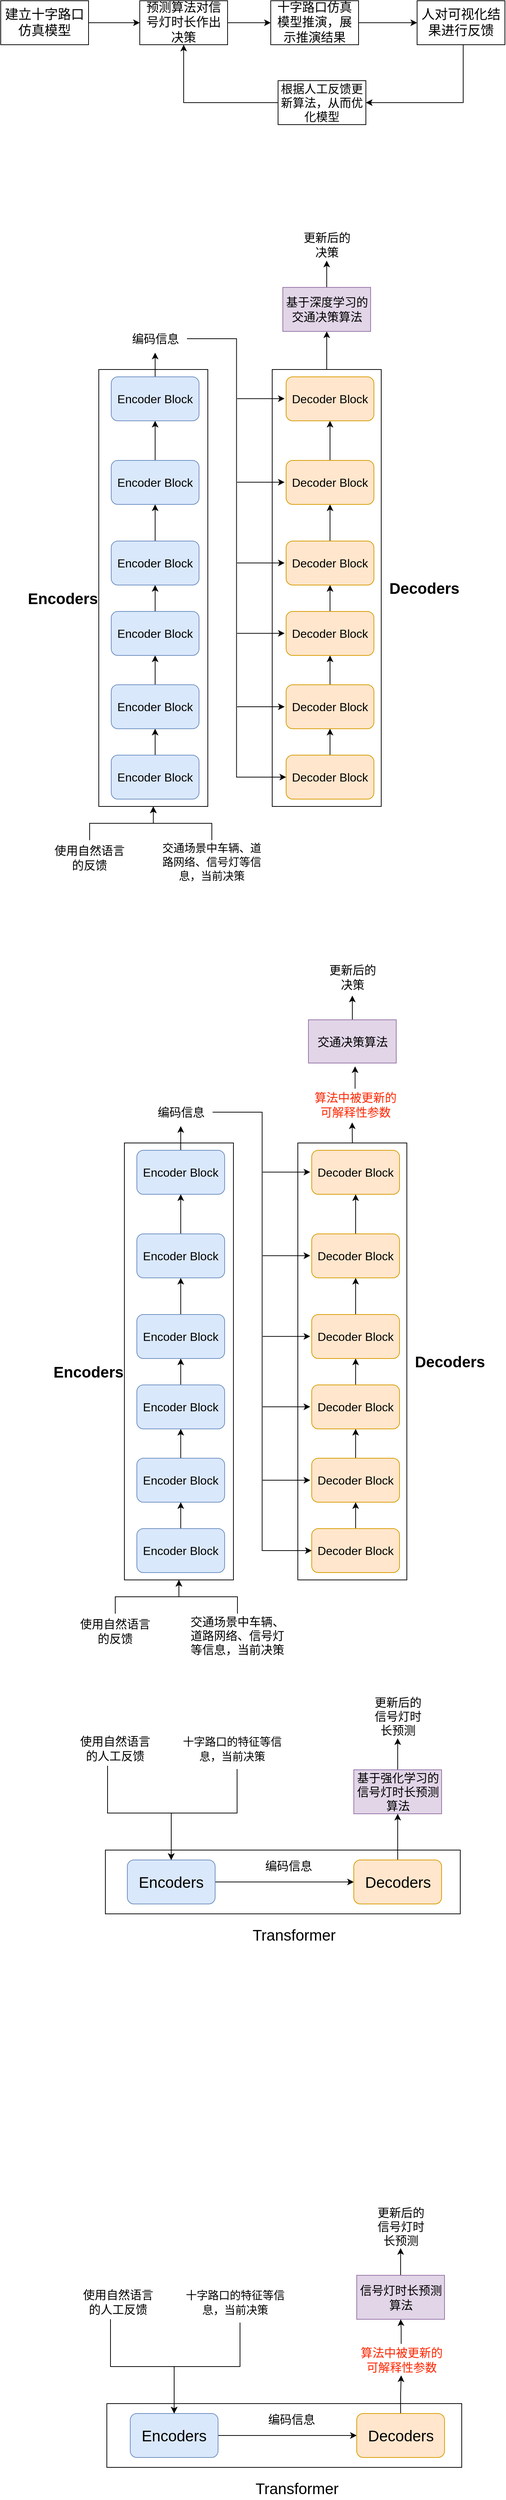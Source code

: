 <mxfile version="20.8.20" type="github">
  <diagram name="第 1 页" id="kj1M-bRNRRDU2jlIfBdu">
    <mxGraphModel dx="658" dy="424" grid="0" gridSize="10" guides="1" tooltips="1" connect="1" arrows="1" fold="1" page="1" pageScale="1" pageWidth="827" pageHeight="1169" math="0" shadow="0">
      <root>
        <mxCell id="0" />
        <mxCell id="1" parent="0" />
        <mxCell id="dUawTV2lssQRrWlFkuC3-2" style="edgeStyle=orthogonalEdgeStyle;rounded=0;orthogonalLoop=1;jettySize=auto;html=1;" parent="1" source="dUawTV2lssQRrWlFkuC3-1" edge="1">
          <mxGeometry relative="1" as="geometry">
            <mxPoint x="210" y="240" as="targetPoint" />
          </mxGeometry>
        </mxCell>
        <mxCell id="dUawTV2lssQRrWlFkuC3-1" value="&lt;font style=&quot;font-size: 18px;&quot;&gt;建立十字路口仿真模型&lt;/font&gt;" style="rounded=0;whiteSpace=wrap;html=1;" parent="1" vertex="1">
          <mxGeometry x="20" y="210" width="120" height="60" as="geometry" />
        </mxCell>
        <mxCell id="dUawTV2lssQRrWlFkuC3-5" value="" style="edgeStyle=orthogonalEdgeStyle;rounded=0;orthogonalLoop=1;jettySize=auto;html=1;" parent="1" source="dUawTV2lssQRrWlFkuC3-3" target="dUawTV2lssQRrWlFkuC3-4" edge="1">
          <mxGeometry relative="1" as="geometry" />
        </mxCell>
        <mxCell id="dUawTV2lssQRrWlFkuC3-3" value="&lt;font style=&quot;font-size: 17px;&quot;&gt;预测算法对信号灯时长作出决策&lt;/font&gt;" style="rounded=0;whiteSpace=wrap;html=1;" parent="1" vertex="1">
          <mxGeometry x="210" y="210" width="120" height="60" as="geometry" />
        </mxCell>
        <mxCell id="dUawTV2lssQRrWlFkuC3-7" value="" style="edgeStyle=orthogonalEdgeStyle;rounded=0;orthogonalLoop=1;jettySize=auto;html=1;" parent="1" source="dUawTV2lssQRrWlFkuC3-4" target="dUawTV2lssQRrWlFkuC3-6" edge="1">
          <mxGeometry relative="1" as="geometry" />
        </mxCell>
        <mxCell id="dUawTV2lssQRrWlFkuC3-4" value="&lt;font style=&quot;font-size: 17px;&quot;&gt;十字路口仿真模型推演，展示推演结果&lt;/font&gt;" style="rounded=0;whiteSpace=wrap;html=1;fontSize=17;" parent="1" vertex="1">
          <mxGeometry x="389" y="210" width="120" height="60" as="geometry" />
        </mxCell>
        <mxCell id="dUawTV2lssQRrWlFkuC3-14" style="edgeStyle=orthogonalEdgeStyle;rounded=0;orthogonalLoop=1;jettySize=auto;html=1;entryX=1;entryY=0.5;entryDx=0;entryDy=0;" parent="1" source="dUawTV2lssQRrWlFkuC3-6" target="dUawTV2lssQRrWlFkuC3-10" edge="1">
          <mxGeometry relative="1" as="geometry">
            <mxPoint x="615" y="364" as="targetPoint" />
            <Array as="points">
              <mxPoint x="652" y="349" />
            </Array>
          </mxGeometry>
        </mxCell>
        <mxCell id="dUawTV2lssQRrWlFkuC3-6" value="&lt;font style=&quot;font-size: 18px;&quot;&gt;人对可视化结果进行反馈&lt;/font&gt;" style="rounded=0;whiteSpace=wrap;html=1;" parent="1" vertex="1">
          <mxGeometry x="589" y="210" width="120" height="60" as="geometry" />
        </mxCell>
        <mxCell id="dUawTV2lssQRrWlFkuC3-13" style="edgeStyle=orthogonalEdgeStyle;rounded=0;orthogonalLoop=1;jettySize=auto;html=1;entryX=0.5;entryY=1;entryDx=0;entryDy=0;" parent="1" source="dUawTV2lssQRrWlFkuC3-10" target="dUawTV2lssQRrWlFkuC3-3" edge="1">
          <mxGeometry relative="1" as="geometry" />
        </mxCell>
        <mxCell id="dUawTV2lssQRrWlFkuC3-10" value="&lt;font style=&quot;font-size: 16px;&quot;&gt;根据人工反馈更新算法，从而优化模型&lt;/font&gt;" style="rounded=0;whiteSpace=wrap;html=1;" parent="1" vertex="1">
          <mxGeometry x="399" y="319" width="120" height="60" as="geometry" />
        </mxCell>
        <mxCell id="msFtBlupD_CS-FYrTxtx-6" value="" style="edgeStyle=orthogonalEdgeStyle;rounded=0;orthogonalLoop=1;jettySize=auto;html=1;fontSize=16;" parent="1" source="msFtBlupD_CS-FYrTxtx-1" target="msFtBlupD_CS-FYrTxtx-5" edge="1">
          <mxGeometry relative="1" as="geometry" />
        </mxCell>
        <mxCell id="msFtBlupD_CS-FYrTxtx-1" value="Encoder Block" style="rounded=1;whiteSpace=wrap;html=1;fontSize=16;fillColor=#dae8fc;strokeColor=#6c8ebf;" parent="1" vertex="1">
          <mxGeometry x="171" y="1239" width="120" height="60" as="geometry" />
        </mxCell>
        <mxCell id="msFtBlupD_CS-FYrTxtx-9" value="" style="edgeStyle=orthogonalEdgeStyle;rounded=0;orthogonalLoop=1;jettySize=auto;html=1;fontSize=16;" parent="1" source="msFtBlupD_CS-FYrTxtx-5" target="msFtBlupD_CS-FYrTxtx-8" edge="1">
          <mxGeometry relative="1" as="geometry" />
        </mxCell>
        <mxCell id="msFtBlupD_CS-FYrTxtx-5" value="Encoder Block" style="rounded=1;whiteSpace=wrap;html=1;fontSize=16;fillColor=#dae8fc;strokeColor=#6c8ebf;" parent="1" vertex="1">
          <mxGeometry x="171" y="1143" width="120" height="60" as="geometry" />
        </mxCell>
        <mxCell id="msFtBlupD_CS-FYrTxtx-11" value="" style="edgeStyle=orthogonalEdgeStyle;rounded=0;orthogonalLoop=1;jettySize=auto;html=1;fontSize=16;" parent="1" source="msFtBlupD_CS-FYrTxtx-8" target="msFtBlupD_CS-FYrTxtx-10" edge="1">
          <mxGeometry relative="1" as="geometry" />
        </mxCell>
        <mxCell id="msFtBlupD_CS-FYrTxtx-8" value="Encoder Block" style="rounded=1;whiteSpace=wrap;html=1;fontSize=16;fillColor=#dae8fc;strokeColor=#6c8ebf;" parent="1" vertex="1">
          <mxGeometry x="171" y="1043" width="120" height="60" as="geometry" />
        </mxCell>
        <mxCell id="msFtBlupD_CS-FYrTxtx-13" value="" style="edgeStyle=orthogonalEdgeStyle;rounded=0;orthogonalLoop=1;jettySize=auto;html=1;fontSize=16;" parent="1" source="msFtBlupD_CS-FYrTxtx-10" target="msFtBlupD_CS-FYrTxtx-12" edge="1">
          <mxGeometry relative="1" as="geometry" />
        </mxCell>
        <mxCell id="msFtBlupD_CS-FYrTxtx-10" value="Encoder Block" style="rounded=1;whiteSpace=wrap;html=1;fontSize=16;fillColor=#dae8fc;strokeColor=#6c8ebf;" parent="1" vertex="1">
          <mxGeometry x="171" y="947" width="120" height="60" as="geometry" />
        </mxCell>
        <mxCell id="msFtBlupD_CS-FYrTxtx-16" value="" style="edgeStyle=orthogonalEdgeStyle;rounded=0;orthogonalLoop=1;jettySize=auto;html=1;fontSize=16;" parent="1" source="msFtBlupD_CS-FYrTxtx-12" target="msFtBlupD_CS-FYrTxtx-15" edge="1">
          <mxGeometry relative="1" as="geometry" />
        </mxCell>
        <mxCell id="msFtBlupD_CS-FYrTxtx-12" value="Encoder Block" style="rounded=1;whiteSpace=wrap;html=1;fontSize=16;fillColor=#dae8fc;strokeColor=#6c8ebf;" parent="1" vertex="1">
          <mxGeometry x="171" y="837" width="120" height="60" as="geometry" />
        </mxCell>
        <mxCell id="msFtBlupD_CS-FYrTxtx-39" style="edgeStyle=orthogonalEdgeStyle;rounded=0;orthogonalLoop=1;jettySize=auto;html=1;fontSize=16;" parent="1" source="msFtBlupD_CS-FYrTxtx-15" target="msFtBlupD_CS-FYrTxtx-30" edge="1">
          <mxGeometry relative="1" as="geometry" />
        </mxCell>
        <mxCell id="msFtBlupD_CS-FYrTxtx-15" value="Encoder Block" style="rounded=1;whiteSpace=wrap;html=1;fontSize=16;fillColor=#dae8fc;strokeColor=#6c8ebf;" parent="1" vertex="1">
          <mxGeometry x="171" y="723" width="120" height="60" as="geometry" />
        </mxCell>
        <mxCell id="msFtBlupD_CS-FYrTxtx-19" value="" style="edgeStyle=orthogonalEdgeStyle;rounded=0;orthogonalLoop=1;jettySize=auto;html=1;fontSize=16;" parent="1" source="msFtBlupD_CS-FYrTxtx-17" target="msFtBlupD_CS-FYrTxtx-18" edge="1">
          <mxGeometry relative="1" as="geometry" />
        </mxCell>
        <mxCell id="msFtBlupD_CS-FYrTxtx-17" value="Decoder Block" style="rounded=1;whiteSpace=wrap;html=1;fontSize=16;fillColor=#ffe6cc;strokeColor=#d79b00;" parent="1" vertex="1">
          <mxGeometry x="410" y="1239" width="120" height="60" as="geometry" />
        </mxCell>
        <mxCell id="msFtBlupD_CS-FYrTxtx-21" value="" style="edgeStyle=orthogonalEdgeStyle;rounded=0;orthogonalLoop=1;jettySize=auto;html=1;fontSize=16;" parent="1" source="msFtBlupD_CS-FYrTxtx-18" target="msFtBlupD_CS-FYrTxtx-20" edge="1">
          <mxGeometry relative="1" as="geometry" />
        </mxCell>
        <mxCell id="msFtBlupD_CS-FYrTxtx-18" value="Decoder Block" style="rounded=1;whiteSpace=wrap;html=1;fontSize=16;fillColor=#ffe6cc;strokeColor=#d79b00;" parent="1" vertex="1">
          <mxGeometry x="410" y="1143" width="120" height="60" as="geometry" />
        </mxCell>
        <mxCell id="msFtBlupD_CS-FYrTxtx-23" value="" style="edgeStyle=orthogonalEdgeStyle;rounded=0;orthogonalLoop=1;jettySize=auto;html=1;fontSize=16;" parent="1" source="msFtBlupD_CS-FYrTxtx-20" target="msFtBlupD_CS-FYrTxtx-22" edge="1">
          <mxGeometry relative="1" as="geometry" />
        </mxCell>
        <mxCell id="msFtBlupD_CS-FYrTxtx-20" value="Decoder Block" style="rounded=1;whiteSpace=wrap;html=1;fontSize=16;fillColor=#ffe6cc;strokeColor=#d79b00;" parent="1" vertex="1">
          <mxGeometry x="410" y="1043" width="120" height="60" as="geometry" />
        </mxCell>
        <mxCell id="msFtBlupD_CS-FYrTxtx-25" value="" style="edgeStyle=orthogonalEdgeStyle;rounded=0;orthogonalLoop=1;jettySize=auto;html=1;fontSize=16;" parent="1" source="msFtBlupD_CS-FYrTxtx-22" target="msFtBlupD_CS-FYrTxtx-24" edge="1">
          <mxGeometry relative="1" as="geometry" />
        </mxCell>
        <mxCell id="msFtBlupD_CS-FYrTxtx-22" value="Decoder Block" style="rounded=1;whiteSpace=wrap;html=1;fontSize=16;fillColor=#ffe6cc;strokeColor=#d79b00;" parent="1" vertex="1">
          <mxGeometry x="410" y="947" width="120" height="60" as="geometry" />
        </mxCell>
        <mxCell id="msFtBlupD_CS-FYrTxtx-27" value="" style="edgeStyle=orthogonalEdgeStyle;rounded=0;orthogonalLoop=1;jettySize=auto;html=1;fontSize=16;" parent="1" source="msFtBlupD_CS-FYrTxtx-24" target="msFtBlupD_CS-FYrTxtx-26" edge="1">
          <mxGeometry relative="1" as="geometry" />
        </mxCell>
        <mxCell id="msFtBlupD_CS-FYrTxtx-24" value="Decoder Block" style="rounded=1;whiteSpace=wrap;html=1;fontSize=16;fillColor=#ffe6cc;strokeColor=#d79b00;" parent="1" vertex="1">
          <mxGeometry x="410" y="837" width="120" height="60" as="geometry" />
        </mxCell>
        <mxCell id="msFtBlupD_CS-FYrTxtx-26" value="Decoder Block" style="rounded=1;whiteSpace=wrap;html=1;fontSize=16;fillColor=#ffe6cc;strokeColor=#d79b00;" parent="1" vertex="1">
          <mxGeometry x="410" y="723" width="120" height="60" as="geometry" />
        </mxCell>
        <mxCell id="msFtBlupD_CS-FYrTxtx-37" style="edgeStyle=orthogonalEdgeStyle;rounded=0;orthogonalLoop=1;jettySize=auto;html=1;entryX=0;entryY=0.5;entryDx=0;entryDy=0;fontSize=16;" parent="1" source="msFtBlupD_CS-FYrTxtx-30" target="msFtBlupD_CS-FYrTxtx-17" edge="1">
          <mxGeometry relative="1" as="geometry" />
        </mxCell>
        <mxCell id="msFtBlupD_CS-FYrTxtx-30" value="编码信息" style="text;strokeColor=none;align=center;fillColor=none;html=1;verticalAlign=middle;whiteSpace=wrap;rounded=0;fontSize=16;" parent="1" vertex="1">
          <mxGeometry x="187.5" y="652" width="87" height="38" as="geometry" />
        </mxCell>
        <mxCell id="msFtBlupD_CS-FYrTxtx-32" value="" style="endArrow=classic;html=1;rounded=0;fontSize=16;" parent="1" edge="1">
          <mxGeometry width="50" height="50" relative="1" as="geometry">
            <mxPoint x="343" y="1173" as="sourcePoint" />
            <mxPoint x="408" y="1173" as="targetPoint" />
          </mxGeometry>
        </mxCell>
        <mxCell id="msFtBlupD_CS-FYrTxtx-33" value="" style="endArrow=classic;html=1;rounded=0;fontSize=16;" parent="1" edge="1">
          <mxGeometry width="50" height="50" relative="1" as="geometry">
            <mxPoint x="343" y="1072.83" as="sourcePoint" />
            <mxPoint x="408" y="1072.83" as="targetPoint" />
          </mxGeometry>
        </mxCell>
        <mxCell id="msFtBlupD_CS-FYrTxtx-34" value="" style="endArrow=classic;html=1;rounded=0;fontSize=16;" parent="1" edge="1">
          <mxGeometry width="50" height="50" relative="1" as="geometry">
            <mxPoint x="343" y="976.83" as="sourcePoint" />
            <mxPoint x="408" y="976.83" as="targetPoint" />
          </mxGeometry>
        </mxCell>
        <mxCell id="msFtBlupD_CS-FYrTxtx-35" value="" style="endArrow=classic;html=1;rounded=0;fontSize=16;" parent="1" edge="1">
          <mxGeometry width="50" height="50" relative="1" as="geometry">
            <mxPoint x="343" y="866.71" as="sourcePoint" />
            <mxPoint x="408" y="866.71" as="targetPoint" />
          </mxGeometry>
        </mxCell>
        <mxCell id="msFtBlupD_CS-FYrTxtx-36" value="" style="endArrow=classic;html=1;rounded=0;fontSize=16;" parent="1" edge="1">
          <mxGeometry width="50" height="50" relative="1" as="geometry">
            <mxPoint x="343" y="752.71" as="sourcePoint" />
            <mxPoint x="408" y="752.71" as="targetPoint" />
          </mxGeometry>
        </mxCell>
        <mxCell id="msFtBlupD_CS-FYrTxtx-40" value="" style="rounded=0;whiteSpace=wrap;html=1;fontSize=16;fillColor=none;" parent="1" vertex="1">
          <mxGeometry x="154" y="713" width="149" height="596" as="geometry" />
        </mxCell>
        <mxCell id="msFtBlupD_CS-FYrTxtx-59" value="" style="edgeStyle=orthogonalEdgeStyle;rounded=0;orthogonalLoop=1;jettySize=auto;html=1;fontSize=16;" parent="1" source="msFtBlupD_CS-FYrTxtx-42" target="msFtBlupD_CS-FYrTxtx-58" edge="1">
          <mxGeometry relative="1" as="geometry" />
        </mxCell>
        <mxCell id="msFtBlupD_CS-FYrTxtx-42" value="" style="rounded=0;whiteSpace=wrap;html=1;fontSize=16;fillColor=none;" parent="1" vertex="1">
          <mxGeometry x="391" y="713" width="149" height="596" as="geometry" />
        </mxCell>
        <mxCell id="msFtBlupD_CS-FYrTxtx-43" value="&lt;font style=&quot;font-size: 21px;&quot;&gt;&lt;b&gt;Encoders&lt;/b&gt;&lt;/font&gt;" style="text;strokeColor=none;align=center;fillColor=none;html=1;verticalAlign=middle;whiteSpace=wrap;rounded=0;fontSize=16;" parent="1" vertex="1">
          <mxGeometry x="56" y="987" width="98" height="76" as="geometry" />
        </mxCell>
        <mxCell id="msFtBlupD_CS-FYrTxtx-44" value="&lt;font style=&quot;font-size: 21px;&quot;&gt;&lt;b&gt;Decoders&lt;/b&gt;&lt;/font&gt;" style="text;strokeColor=none;align=center;fillColor=none;html=1;verticalAlign=middle;whiteSpace=wrap;rounded=0;fontSize=16;" parent="1" vertex="1">
          <mxGeometry x="550" y="973" width="98" height="76" as="geometry" />
        </mxCell>
        <mxCell id="msFtBlupD_CS-FYrTxtx-49" style="edgeStyle=orthogonalEdgeStyle;rounded=0;orthogonalLoop=1;jettySize=auto;html=1;entryX=0.5;entryY=1;entryDx=0;entryDy=0;fontSize=16;" parent="1" source="msFtBlupD_CS-FYrTxtx-47" target="msFtBlupD_CS-FYrTxtx-40" edge="1">
          <mxGeometry relative="1" as="geometry" />
        </mxCell>
        <mxCell id="msFtBlupD_CS-FYrTxtx-47" value="使用自然语言的反馈" style="text;strokeColor=none;align=center;fillColor=none;html=1;verticalAlign=middle;whiteSpace=wrap;rounded=0;fontSize=16;" parent="1" vertex="1">
          <mxGeometry x="87" y="1355" width="109" height="48" as="geometry" />
        </mxCell>
        <mxCell id="msFtBlupD_CS-FYrTxtx-52" style="edgeStyle=orthogonalEdgeStyle;rounded=0;orthogonalLoop=1;jettySize=auto;html=1;entryX=0.5;entryY=1;entryDx=0;entryDy=0;fontSize=16;" parent="1" source="msFtBlupD_CS-FYrTxtx-48" target="msFtBlupD_CS-FYrTxtx-40" edge="1">
          <mxGeometry relative="1" as="geometry" />
        </mxCell>
        <mxCell id="msFtBlupD_CS-FYrTxtx-48" value="&lt;font style=&quot;font-size: 15px;&quot;&gt;交通场景中车辆、道路网络、信号灯等信息，当前决策&lt;/font&gt;" style="text;strokeColor=none;align=center;fillColor=none;html=1;verticalAlign=middle;whiteSpace=wrap;rounded=0;fontSize=16;" parent="1" vertex="1">
          <mxGeometry x="239" y="1355" width="139" height="57" as="geometry" />
        </mxCell>
        <mxCell id="msFtBlupD_CS-FYrTxtx-61" style="edgeStyle=orthogonalEdgeStyle;rounded=0;orthogonalLoop=1;jettySize=auto;html=1;fontSize=16;" parent="1" source="msFtBlupD_CS-FYrTxtx-58" edge="1">
          <mxGeometry relative="1" as="geometry">
            <mxPoint x="465.5" y="564.552" as="targetPoint" />
          </mxGeometry>
        </mxCell>
        <mxCell id="msFtBlupD_CS-FYrTxtx-58" value="基于深度学习的交通决策算法" style="whiteSpace=wrap;html=1;fontSize=16;fillColor=#e1d5e7;rounded=0;strokeColor=#9673a6;" parent="1" vertex="1">
          <mxGeometry x="405.5" y="601" width="120" height="60" as="geometry" />
        </mxCell>
        <mxCell id="msFtBlupD_CS-FYrTxtx-60" value="更新后的决策" style="text;strokeColor=none;align=center;fillColor=none;html=1;verticalAlign=middle;whiteSpace=wrap;rounded=0;fontSize=16;" parent="1" vertex="1">
          <mxGeometry x="428.5" y="528" width="74" height="30" as="geometry" />
        </mxCell>
        <mxCell id="msFtBlupD_CS-FYrTxtx-62" value="" style="edgeStyle=orthogonalEdgeStyle;rounded=0;orthogonalLoop=1;jettySize=auto;html=1;fontSize=16;" parent="1" source="msFtBlupD_CS-FYrTxtx-63" target="msFtBlupD_CS-FYrTxtx-65" edge="1">
          <mxGeometry relative="1" as="geometry" />
        </mxCell>
        <mxCell id="msFtBlupD_CS-FYrTxtx-63" value="Encoder Block" style="rounded=1;whiteSpace=wrap;html=1;fontSize=16;fillColor=#dae8fc;strokeColor=#6c8ebf;" parent="1" vertex="1">
          <mxGeometry x="206" y="2294" width="120" height="60" as="geometry" />
        </mxCell>
        <mxCell id="msFtBlupD_CS-FYrTxtx-64" value="" style="edgeStyle=orthogonalEdgeStyle;rounded=0;orthogonalLoop=1;jettySize=auto;html=1;fontSize=16;" parent="1" source="msFtBlupD_CS-FYrTxtx-65" target="msFtBlupD_CS-FYrTxtx-67" edge="1">
          <mxGeometry relative="1" as="geometry" />
        </mxCell>
        <mxCell id="msFtBlupD_CS-FYrTxtx-65" value="Encoder Block" style="rounded=1;whiteSpace=wrap;html=1;fontSize=16;fillColor=#dae8fc;strokeColor=#6c8ebf;" parent="1" vertex="1">
          <mxGeometry x="206" y="2198" width="120" height="60" as="geometry" />
        </mxCell>
        <mxCell id="msFtBlupD_CS-FYrTxtx-66" value="" style="edgeStyle=orthogonalEdgeStyle;rounded=0;orthogonalLoop=1;jettySize=auto;html=1;fontSize=16;" parent="1" source="msFtBlupD_CS-FYrTxtx-67" target="msFtBlupD_CS-FYrTxtx-69" edge="1">
          <mxGeometry relative="1" as="geometry" />
        </mxCell>
        <mxCell id="msFtBlupD_CS-FYrTxtx-67" value="Encoder Block" style="rounded=1;whiteSpace=wrap;html=1;fontSize=16;fillColor=#dae8fc;strokeColor=#6c8ebf;" parent="1" vertex="1">
          <mxGeometry x="206" y="2098" width="120" height="60" as="geometry" />
        </mxCell>
        <mxCell id="msFtBlupD_CS-FYrTxtx-68" value="" style="edgeStyle=orthogonalEdgeStyle;rounded=0;orthogonalLoop=1;jettySize=auto;html=1;fontSize=16;" parent="1" source="msFtBlupD_CS-FYrTxtx-69" target="msFtBlupD_CS-FYrTxtx-71" edge="1">
          <mxGeometry relative="1" as="geometry" />
        </mxCell>
        <mxCell id="msFtBlupD_CS-FYrTxtx-69" value="Encoder Block" style="rounded=1;whiteSpace=wrap;html=1;fontSize=16;fillColor=#dae8fc;strokeColor=#6c8ebf;" parent="1" vertex="1">
          <mxGeometry x="206" y="2002" width="120" height="60" as="geometry" />
        </mxCell>
        <mxCell id="msFtBlupD_CS-FYrTxtx-70" value="" style="edgeStyle=orthogonalEdgeStyle;rounded=0;orthogonalLoop=1;jettySize=auto;html=1;fontSize=16;" parent="1" source="msFtBlupD_CS-FYrTxtx-71" target="msFtBlupD_CS-FYrTxtx-73" edge="1">
          <mxGeometry relative="1" as="geometry" />
        </mxCell>
        <mxCell id="msFtBlupD_CS-FYrTxtx-71" value="Encoder Block" style="rounded=1;whiteSpace=wrap;html=1;fontSize=16;fillColor=#dae8fc;strokeColor=#6c8ebf;" parent="1" vertex="1">
          <mxGeometry x="206" y="1892" width="120" height="60" as="geometry" />
        </mxCell>
        <mxCell id="msFtBlupD_CS-FYrTxtx-72" style="edgeStyle=orthogonalEdgeStyle;rounded=0;orthogonalLoop=1;jettySize=auto;html=1;fontSize=16;" parent="1" source="msFtBlupD_CS-FYrTxtx-73" target="msFtBlupD_CS-FYrTxtx-86" edge="1">
          <mxGeometry relative="1" as="geometry" />
        </mxCell>
        <mxCell id="msFtBlupD_CS-FYrTxtx-73" value="Encoder Block" style="rounded=1;whiteSpace=wrap;html=1;fontSize=16;fillColor=#dae8fc;strokeColor=#6c8ebf;" parent="1" vertex="1">
          <mxGeometry x="206" y="1778" width="120" height="60" as="geometry" />
        </mxCell>
        <mxCell id="msFtBlupD_CS-FYrTxtx-74" value="" style="edgeStyle=orthogonalEdgeStyle;rounded=0;orthogonalLoop=1;jettySize=auto;html=1;fontSize=16;" parent="1" source="msFtBlupD_CS-FYrTxtx-75" target="msFtBlupD_CS-FYrTxtx-77" edge="1">
          <mxGeometry relative="1" as="geometry" />
        </mxCell>
        <mxCell id="msFtBlupD_CS-FYrTxtx-75" value="Decoder Block" style="rounded=1;whiteSpace=wrap;html=1;fontSize=16;fillColor=#ffe6cc;strokeColor=#d79b00;" parent="1" vertex="1">
          <mxGeometry x="445" y="2294" width="120" height="60" as="geometry" />
        </mxCell>
        <mxCell id="msFtBlupD_CS-FYrTxtx-76" value="" style="edgeStyle=orthogonalEdgeStyle;rounded=0;orthogonalLoop=1;jettySize=auto;html=1;fontSize=16;" parent="1" source="msFtBlupD_CS-FYrTxtx-77" target="msFtBlupD_CS-FYrTxtx-79" edge="1">
          <mxGeometry relative="1" as="geometry" />
        </mxCell>
        <mxCell id="msFtBlupD_CS-FYrTxtx-77" value="Decoder Block" style="rounded=1;whiteSpace=wrap;html=1;fontSize=16;fillColor=#ffe6cc;strokeColor=#d79b00;" parent="1" vertex="1">
          <mxGeometry x="445" y="2198" width="120" height="60" as="geometry" />
        </mxCell>
        <mxCell id="msFtBlupD_CS-FYrTxtx-78" value="" style="edgeStyle=orthogonalEdgeStyle;rounded=0;orthogonalLoop=1;jettySize=auto;html=1;fontSize=16;" parent="1" source="msFtBlupD_CS-FYrTxtx-79" target="msFtBlupD_CS-FYrTxtx-81" edge="1">
          <mxGeometry relative="1" as="geometry" />
        </mxCell>
        <mxCell id="msFtBlupD_CS-FYrTxtx-79" value="Decoder Block" style="rounded=1;whiteSpace=wrap;html=1;fontSize=16;fillColor=#ffe6cc;strokeColor=#d79b00;" parent="1" vertex="1">
          <mxGeometry x="445" y="2098" width="120" height="60" as="geometry" />
        </mxCell>
        <mxCell id="msFtBlupD_CS-FYrTxtx-80" value="" style="edgeStyle=orthogonalEdgeStyle;rounded=0;orthogonalLoop=1;jettySize=auto;html=1;fontSize=16;" parent="1" source="msFtBlupD_CS-FYrTxtx-81" target="msFtBlupD_CS-FYrTxtx-83" edge="1">
          <mxGeometry relative="1" as="geometry" />
        </mxCell>
        <mxCell id="msFtBlupD_CS-FYrTxtx-81" value="Decoder Block" style="rounded=1;whiteSpace=wrap;html=1;fontSize=16;fillColor=#ffe6cc;strokeColor=#d79b00;" parent="1" vertex="1">
          <mxGeometry x="445" y="2002" width="120" height="60" as="geometry" />
        </mxCell>
        <mxCell id="msFtBlupD_CS-FYrTxtx-82" value="" style="edgeStyle=orthogonalEdgeStyle;rounded=0;orthogonalLoop=1;jettySize=auto;html=1;fontSize=16;" parent="1" source="msFtBlupD_CS-FYrTxtx-83" target="msFtBlupD_CS-FYrTxtx-84" edge="1">
          <mxGeometry relative="1" as="geometry" />
        </mxCell>
        <mxCell id="msFtBlupD_CS-FYrTxtx-83" value="Decoder Block" style="rounded=1;whiteSpace=wrap;html=1;fontSize=16;fillColor=#ffe6cc;strokeColor=#d79b00;" parent="1" vertex="1">
          <mxGeometry x="445" y="1892" width="120" height="60" as="geometry" />
        </mxCell>
        <mxCell id="msFtBlupD_CS-FYrTxtx-84" value="Decoder Block" style="rounded=1;whiteSpace=wrap;html=1;fontSize=16;fillColor=#ffe6cc;strokeColor=#d79b00;" parent="1" vertex="1">
          <mxGeometry x="445" y="1778" width="120" height="60" as="geometry" />
        </mxCell>
        <mxCell id="msFtBlupD_CS-FYrTxtx-85" style="edgeStyle=orthogonalEdgeStyle;rounded=0;orthogonalLoop=1;jettySize=auto;html=1;entryX=0;entryY=0.5;entryDx=0;entryDy=0;fontSize=16;" parent="1" source="msFtBlupD_CS-FYrTxtx-86" target="msFtBlupD_CS-FYrTxtx-75" edge="1">
          <mxGeometry relative="1" as="geometry" />
        </mxCell>
        <mxCell id="msFtBlupD_CS-FYrTxtx-86" value="编码信息" style="text;strokeColor=none;align=center;fillColor=none;html=1;verticalAlign=middle;whiteSpace=wrap;rounded=0;fontSize=16;" parent="1" vertex="1">
          <mxGeometry x="222.5" y="1707" width="87" height="38" as="geometry" />
        </mxCell>
        <mxCell id="msFtBlupD_CS-FYrTxtx-87" value="" style="endArrow=classic;html=1;rounded=0;fontSize=16;" parent="1" edge="1">
          <mxGeometry width="50" height="50" relative="1" as="geometry">
            <mxPoint x="378" y="2228" as="sourcePoint" />
            <mxPoint x="443" y="2228" as="targetPoint" />
          </mxGeometry>
        </mxCell>
        <mxCell id="msFtBlupD_CS-FYrTxtx-88" value="" style="endArrow=classic;html=1;rounded=0;fontSize=16;" parent="1" edge="1">
          <mxGeometry width="50" height="50" relative="1" as="geometry">
            <mxPoint x="378" y="2127.83" as="sourcePoint" />
            <mxPoint x="443" y="2127.83" as="targetPoint" />
          </mxGeometry>
        </mxCell>
        <mxCell id="msFtBlupD_CS-FYrTxtx-89" value="" style="endArrow=classic;html=1;rounded=0;fontSize=16;" parent="1" edge="1">
          <mxGeometry width="50" height="50" relative="1" as="geometry">
            <mxPoint x="378" y="2031.83" as="sourcePoint" />
            <mxPoint x="443" y="2031.83" as="targetPoint" />
          </mxGeometry>
        </mxCell>
        <mxCell id="msFtBlupD_CS-FYrTxtx-90" value="" style="endArrow=classic;html=1;rounded=0;fontSize=16;" parent="1" edge="1">
          <mxGeometry width="50" height="50" relative="1" as="geometry">
            <mxPoint x="378" y="1921.71" as="sourcePoint" />
            <mxPoint x="443" y="1921.71" as="targetPoint" />
          </mxGeometry>
        </mxCell>
        <mxCell id="msFtBlupD_CS-FYrTxtx-91" value="" style="endArrow=classic;html=1;rounded=0;fontSize=16;" parent="1" edge="1">
          <mxGeometry width="50" height="50" relative="1" as="geometry">
            <mxPoint x="378" y="1807.71" as="sourcePoint" />
            <mxPoint x="443" y="1807.71" as="targetPoint" />
          </mxGeometry>
        </mxCell>
        <mxCell id="msFtBlupD_CS-FYrTxtx-92" value="" style="rounded=0;whiteSpace=wrap;html=1;fontSize=16;fillColor=none;" parent="1" vertex="1">
          <mxGeometry x="189" y="1768" width="149" height="596" as="geometry" />
        </mxCell>
        <mxCell id="msFtBlupD_CS-FYrTxtx-105" style="edgeStyle=orthogonalEdgeStyle;rounded=0;orthogonalLoop=1;jettySize=auto;html=1;exitX=0.5;exitY=0;exitDx=0;exitDy=0;fontSize=16;" parent="1" source="msFtBlupD_CS-FYrTxtx-94" edge="1">
          <mxGeometry relative="1" as="geometry">
            <mxPoint x="500.294" y="1739.941" as="targetPoint" />
          </mxGeometry>
        </mxCell>
        <mxCell id="msFtBlupD_CS-FYrTxtx-94" value="" style="rounded=0;whiteSpace=wrap;html=1;fontSize=16;fillColor=none;" parent="1" vertex="1">
          <mxGeometry x="426" y="1768" width="149" height="596" as="geometry" />
        </mxCell>
        <mxCell id="msFtBlupD_CS-FYrTxtx-95" value="&lt;font style=&quot;font-size: 21px;&quot;&gt;&lt;b&gt;Encoders&lt;/b&gt;&lt;/font&gt;" style="text;strokeColor=none;align=center;fillColor=none;html=1;verticalAlign=middle;whiteSpace=wrap;rounded=0;fontSize=16;" parent="1" vertex="1">
          <mxGeometry x="91" y="2042" width="98" height="76" as="geometry" />
        </mxCell>
        <mxCell id="msFtBlupD_CS-FYrTxtx-96" value="&lt;font style=&quot;font-size: 21px;&quot;&gt;&lt;b&gt;Decoders&lt;/b&gt;&lt;/font&gt;" style="text;strokeColor=none;align=center;fillColor=none;html=1;verticalAlign=middle;whiteSpace=wrap;rounded=0;fontSize=16;" parent="1" vertex="1">
          <mxGeometry x="585" y="2028" width="98" height="76" as="geometry" />
        </mxCell>
        <mxCell id="msFtBlupD_CS-FYrTxtx-97" style="edgeStyle=orthogonalEdgeStyle;rounded=0;orthogonalLoop=1;jettySize=auto;html=1;entryX=0.5;entryY=1;entryDx=0;entryDy=0;fontSize=16;" parent="1" source="msFtBlupD_CS-FYrTxtx-98" target="msFtBlupD_CS-FYrTxtx-92" edge="1">
          <mxGeometry relative="1" as="geometry" />
        </mxCell>
        <mxCell id="msFtBlupD_CS-FYrTxtx-98" value="使用自然语言的反馈" style="text;strokeColor=none;align=center;fillColor=none;html=1;verticalAlign=middle;whiteSpace=wrap;rounded=0;fontSize=16;" parent="1" vertex="1">
          <mxGeometry x="122" y="2410" width="109" height="48" as="geometry" />
        </mxCell>
        <mxCell id="msFtBlupD_CS-FYrTxtx-99" style="edgeStyle=orthogonalEdgeStyle;rounded=0;orthogonalLoop=1;jettySize=auto;html=1;entryX=0.5;entryY=1;entryDx=0;entryDy=0;fontSize=16;" parent="1" source="msFtBlupD_CS-FYrTxtx-100" target="msFtBlupD_CS-FYrTxtx-92" edge="1">
          <mxGeometry relative="1" as="geometry" />
        </mxCell>
        <mxCell id="msFtBlupD_CS-FYrTxtx-100" value="交通场景中车辆、道路网络、信号灯等信息，当前决策" style="text;strokeColor=none;align=center;fillColor=none;html=1;verticalAlign=middle;whiteSpace=wrap;rounded=0;fontSize=16;" parent="1" vertex="1">
          <mxGeometry x="274" y="2410" width="139" height="59" as="geometry" />
        </mxCell>
        <mxCell id="msFtBlupD_CS-FYrTxtx-107" style="edgeStyle=orthogonalEdgeStyle;rounded=0;orthogonalLoop=1;jettySize=auto;html=1;fontSize=16;" parent="1" source="msFtBlupD_CS-FYrTxtx-102" edge="1">
          <mxGeometry relative="1" as="geometry">
            <mxPoint x="500.5" y="1567" as="targetPoint" />
          </mxGeometry>
        </mxCell>
        <mxCell id="msFtBlupD_CS-FYrTxtx-102" value="交通决策算法" style="whiteSpace=wrap;html=1;fontSize=16;fillColor=#e1d5e7;rounded=0;strokeColor=#9673a6;" parent="1" vertex="1">
          <mxGeometry x="440.5" y="1600" width="120" height="59" as="geometry" />
        </mxCell>
        <mxCell id="msFtBlupD_CS-FYrTxtx-103" value="更新后的决策" style="text;strokeColor=none;align=center;fillColor=none;html=1;verticalAlign=middle;whiteSpace=wrap;rounded=0;fontSize=16;" parent="1" vertex="1">
          <mxGeometry x="463.5" y="1527" width="74" height="30" as="geometry" />
        </mxCell>
        <mxCell id="msFtBlupD_CS-FYrTxtx-110" style="edgeStyle=orthogonalEdgeStyle;rounded=0;orthogonalLoop=1;jettySize=auto;html=1;fontSize=16;" parent="1" source="msFtBlupD_CS-FYrTxtx-104" edge="1">
          <mxGeometry relative="1" as="geometry">
            <mxPoint x="504.25" y="1663.471" as="targetPoint" />
          </mxGeometry>
        </mxCell>
        <mxCell id="msFtBlupD_CS-FYrTxtx-104" value="算法中被更新的可解释性参数" style="text;strokeColor=none;align=center;fillColor=none;html=1;verticalAlign=middle;whiteSpace=wrap;rounded=0;fontSize=16;fontColor=#ff2600;" parent="1" vertex="1">
          <mxGeometry x="443.5" y="1694" width="121.5" height="43" as="geometry" />
        </mxCell>
        <mxCell id="WweJSm30jnENtZpqqi2R-43" style="edgeStyle=orthogonalEdgeStyle;rounded=0;orthogonalLoop=1;jettySize=auto;html=1;entryX=0;entryY=0.5;entryDx=0;entryDy=0;fontSize=17;" edge="1" parent="1" source="WweJSm30jnENtZpqqi2R-2" target="WweJSm30jnENtZpqqi2R-23">
          <mxGeometry relative="1" as="geometry" />
        </mxCell>
        <mxCell id="WweJSm30jnENtZpqqi2R-2" value="&lt;span style=&quot;border-color: var(--border-color); font-size: 21px;&quot;&gt;Encoders&lt;/span&gt;" style="rounded=1;whiteSpace=wrap;html=1;fontSize=16;fillColor=#dae8fc;strokeColor=#6c8ebf;" vertex="1" parent="1">
          <mxGeometry x="193" y="2746" width="120" height="60" as="geometry" />
        </mxCell>
        <mxCell id="WweJSm30jnENtZpqqi2R-57" style="edgeStyle=orthogonalEdgeStyle;rounded=0;orthogonalLoop=1;jettySize=auto;html=1;entryX=0.5;entryY=1;entryDx=0;entryDy=0;fontSize=17;" edge="1" parent="1" source="WweJSm30jnENtZpqqi2R-23" target="WweJSm30jnENtZpqqi2R-41">
          <mxGeometry relative="1" as="geometry" />
        </mxCell>
        <mxCell id="WweJSm30jnENtZpqqi2R-23" value="&lt;span style=&quot;border-color: var(--border-color); font-size: 21px;&quot;&gt;Decoders&lt;/span&gt;" style="rounded=1;whiteSpace=wrap;html=1;fontSize=16;fillColor=#ffe6cc;strokeColor=#d79b00;" vertex="1" parent="1">
          <mxGeometry x="502.5" y="2746" width="120" height="60" as="geometry" />
        </mxCell>
        <mxCell id="WweJSm30jnENtZpqqi2R-25" value="编码信息" style="text;strokeColor=none;align=center;fillColor=none;html=1;verticalAlign=middle;whiteSpace=wrap;rounded=0;fontSize=16;" vertex="1" parent="1">
          <mxGeometry x="370" y="2735" width="87" height="38" as="geometry" />
        </mxCell>
        <mxCell id="WweJSm30jnENtZpqqi2R-55" style="edgeStyle=orthogonalEdgeStyle;rounded=0;orthogonalLoop=1;jettySize=auto;html=1;fontSize=17;" edge="1" parent="1" source="WweJSm30jnENtZpqqi2R-37" target="WweJSm30jnENtZpqqi2R-2">
          <mxGeometry relative="1" as="geometry">
            <Array as="points">
              <mxPoint x="166" y="2682" />
              <mxPoint x="253" y="2682" />
            </Array>
          </mxGeometry>
        </mxCell>
        <mxCell id="WweJSm30jnENtZpqqi2R-37" value="使用自然语言的人工反馈" style="text;strokeColor=none;align=center;fillColor=none;html=1;verticalAlign=middle;whiteSpace=wrap;rounded=0;fontSize=16;" vertex="1" parent="1">
          <mxGeometry x="122" y="2569.5" width="109" height="48" as="geometry" />
        </mxCell>
        <mxCell id="WweJSm30jnENtZpqqi2R-54" style="edgeStyle=orthogonalEdgeStyle;rounded=0;orthogonalLoop=1;jettySize=auto;html=1;entryX=0.5;entryY=0;entryDx=0;entryDy=0;fontSize=17;" edge="1" parent="1" source="WweJSm30jnENtZpqqi2R-39" target="WweJSm30jnENtZpqqi2R-2">
          <mxGeometry relative="1" as="geometry">
            <Array as="points">
              <mxPoint x="343" y="2682" />
              <mxPoint x="253" y="2682" />
            </Array>
          </mxGeometry>
        </mxCell>
        <mxCell id="WweJSm30jnENtZpqqi2R-39" value="&lt;font style=&quot;font-size: 15px;&quot;&gt;十字路口的特征等信息，当前决策&lt;/font&gt;" style="text;strokeColor=none;align=center;fillColor=none;html=1;verticalAlign=middle;whiteSpace=wrap;rounded=0;fontSize=16;" vertex="1" parent="1">
          <mxGeometry x="266.5" y="2565" width="139" height="57" as="geometry" />
        </mxCell>
        <mxCell id="WweJSm30jnENtZpqqi2R-58" style="edgeStyle=orthogonalEdgeStyle;rounded=0;orthogonalLoop=1;jettySize=auto;html=1;fontSize=17;" edge="1" parent="1" source="WweJSm30jnENtZpqqi2R-41">
          <mxGeometry relative="1" as="geometry">
            <mxPoint x="562.5" y="2580" as="targetPoint" />
          </mxGeometry>
        </mxCell>
        <mxCell id="WweJSm30jnENtZpqqi2R-41" value="基于强化学习的信号灯时长预测算法" style="whiteSpace=wrap;html=1;fontSize=16;fillColor=#e1d5e7;rounded=0;strokeColor=#9673a6;" vertex="1" parent="1">
          <mxGeometry x="502.5" y="2623" width="120" height="60" as="geometry" />
        </mxCell>
        <mxCell id="WweJSm30jnENtZpqqi2R-42" value="更新后的信号灯时长预测" style="text;strokeColor=none;align=center;fillColor=none;html=1;verticalAlign=middle;whiteSpace=wrap;rounded=0;fontSize=16;" vertex="1" parent="1">
          <mxGeometry x="525.5" y="2535" width="74" height="30" as="geometry" />
        </mxCell>
        <mxCell id="WweJSm30jnENtZpqqi2R-59" value="" style="rounded=0;whiteSpace=wrap;html=1;fontSize=17;fillColor=none;" vertex="1" parent="1">
          <mxGeometry x="163" y="2732.5" width="485" height="87" as="geometry" />
        </mxCell>
        <mxCell id="WweJSm30jnENtZpqqi2R-60" value="&lt;font style=&quot;font-size: 21px;&quot;&gt;Transformer&lt;/font&gt;" style="text;strokeColor=none;align=center;fillColor=none;html=1;verticalAlign=middle;whiteSpace=wrap;rounded=0;fontSize=17;" vertex="1" parent="1">
          <mxGeometry x="345" y="2833" width="151.5" height="30" as="geometry" />
        </mxCell>
        <mxCell id="WweJSm30jnENtZpqqi2R-61" style="edgeStyle=orthogonalEdgeStyle;rounded=0;orthogonalLoop=1;jettySize=auto;html=1;entryX=0;entryY=0.5;entryDx=0;entryDy=0;fontSize=17;" edge="1" parent="1" source="WweJSm30jnENtZpqqi2R-62" target="WweJSm30jnENtZpqqi2R-64">
          <mxGeometry relative="1" as="geometry" />
        </mxCell>
        <mxCell id="WweJSm30jnENtZpqqi2R-62" value="&lt;span style=&quot;border-color: var(--border-color); font-size: 21px;&quot;&gt;Encoders&lt;/span&gt;" style="rounded=1;whiteSpace=wrap;html=1;fontSize=16;fillColor=#dae8fc;strokeColor=#6c8ebf;" vertex="1" parent="1">
          <mxGeometry x="197" y="3501" width="120" height="60" as="geometry" />
        </mxCell>
        <mxCell id="WweJSm30jnENtZpqqi2R-91" style="edgeStyle=orthogonalEdgeStyle;rounded=0;orthogonalLoop=1;jettySize=auto;html=1;entryX=0.5;entryY=1;entryDx=0;entryDy=0;fontSize=21;" edge="1" parent="1" source="WweJSm30jnENtZpqqi2R-64" target="WweJSm30jnENtZpqqi2R-90">
          <mxGeometry relative="1" as="geometry" />
        </mxCell>
        <mxCell id="WweJSm30jnENtZpqqi2R-64" value="&lt;span style=&quot;border-color: var(--border-color); font-size: 21px;&quot;&gt;Decoders&lt;/span&gt;" style="rounded=1;whiteSpace=wrap;html=1;fontSize=16;fillColor=#ffe6cc;strokeColor=#d79b00;" vertex="1" parent="1">
          <mxGeometry x="506.5" y="3501" width="120" height="60" as="geometry" />
        </mxCell>
        <mxCell id="WweJSm30jnENtZpqqi2R-65" value="编码信息" style="text;strokeColor=none;align=center;fillColor=none;html=1;verticalAlign=middle;whiteSpace=wrap;rounded=0;fontSize=16;" vertex="1" parent="1">
          <mxGeometry x="374" y="3490" width="87" height="38" as="geometry" />
        </mxCell>
        <mxCell id="WweJSm30jnENtZpqqi2R-66" style="edgeStyle=orthogonalEdgeStyle;rounded=0;orthogonalLoop=1;jettySize=auto;html=1;fontSize=17;" edge="1" parent="1" source="WweJSm30jnENtZpqqi2R-67" target="WweJSm30jnENtZpqqi2R-62">
          <mxGeometry relative="1" as="geometry">
            <Array as="points">
              <mxPoint x="170" y="3437" />
              <mxPoint x="257" y="3437" />
            </Array>
          </mxGeometry>
        </mxCell>
        <mxCell id="WweJSm30jnENtZpqqi2R-67" value="使用自然语言的人工反馈" style="text;strokeColor=none;align=center;fillColor=none;html=1;verticalAlign=middle;whiteSpace=wrap;rounded=0;fontSize=16;" vertex="1" parent="1">
          <mxGeometry x="126" y="3324.5" width="109" height="48" as="geometry" />
        </mxCell>
        <mxCell id="WweJSm30jnENtZpqqi2R-68" style="edgeStyle=orthogonalEdgeStyle;rounded=0;orthogonalLoop=1;jettySize=auto;html=1;entryX=0.5;entryY=0;entryDx=0;entryDy=0;fontSize=17;" edge="1" parent="1" source="WweJSm30jnENtZpqqi2R-69" target="WweJSm30jnENtZpqqi2R-62">
          <mxGeometry relative="1" as="geometry">
            <Array as="points">
              <mxPoint x="347" y="3437" />
              <mxPoint x="257" y="3437" />
            </Array>
          </mxGeometry>
        </mxCell>
        <mxCell id="WweJSm30jnENtZpqqi2R-69" value="&lt;font style=&quot;font-size: 15px;&quot;&gt;十字路口的特征等信息，当前决策&lt;/font&gt;" style="text;strokeColor=none;align=center;fillColor=none;html=1;verticalAlign=middle;whiteSpace=wrap;rounded=0;fontSize=16;" vertex="1" parent="1">
          <mxGeometry x="270.5" y="3320" width="139" height="57" as="geometry" />
        </mxCell>
        <mxCell id="WweJSm30jnENtZpqqi2R-93" style="edgeStyle=orthogonalEdgeStyle;rounded=0;orthogonalLoop=1;jettySize=auto;html=1;fontSize=21;" edge="1" parent="1" source="WweJSm30jnENtZpqqi2R-71">
          <mxGeometry relative="1" as="geometry">
            <mxPoint x="566.5" y="3275.429" as="targetPoint" />
          </mxGeometry>
        </mxCell>
        <mxCell id="WweJSm30jnENtZpqqi2R-71" value="信号灯时长预测算法" style="whiteSpace=wrap;html=1;fontSize=16;fillColor=#e1d5e7;rounded=0;strokeColor=#9673a6;" vertex="1" parent="1">
          <mxGeometry x="506.5" y="3312.5" width="120" height="60" as="geometry" />
        </mxCell>
        <mxCell id="WweJSm30jnENtZpqqi2R-72" value="更新后的信号灯时长预测" style="text;strokeColor=none;align=center;fillColor=none;html=1;verticalAlign=middle;whiteSpace=wrap;rounded=0;fontSize=16;" vertex="1" parent="1">
          <mxGeometry x="529.5" y="3231" width="74" height="30" as="geometry" />
        </mxCell>
        <mxCell id="WweJSm30jnENtZpqqi2R-73" value="" style="rounded=0;whiteSpace=wrap;html=1;fontSize=17;fillColor=none;" vertex="1" parent="1">
          <mxGeometry x="165" y="3487.5" width="485" height="87" as="geometry" />
        </mxCell>
        <mxCell id="WweJSm30jnENtZpqqi2R-74" value="&lt;font style=&quot;font-size: 21px;&quot;&gt;Transformer&lt;/font&gt;" style="text;strokeColor=none;align=center;fillColor=none;html=1;verticalAlign=middle;whiteSpace=wrap;rounded=0;fontSize=17;" vertex="1" parent="1">
          <mxGeometry x="349" y="3588" width="151.5" height="30" as="geometry" />
        </mxCell>
        <mxCell id="WweJSm30jnENtZpqqi2R-92" style="edgeStyle=orthogonalEdgeStyle;rounded=0;orthogonalLoop=1;jettySize=auto;html=1;entryX=0.5;entryY=1;entryDx=0;entryDy=0;fontSize=21;" edge="1" parent="1" source="WweJSm30jnENtZpqqi2R-90" target="WweJSm30jnENtZpqqi2R-71">
          <mxGeometry relative="1" as="geometry" />
        </mxCell>
        <mxCell id="WweJSm30jnENtZpqqi2R-90" value="算法中被更新的可解释性参数" style="text;strokeColor=none;align=center;fillColor=none;html=1;verticalAlign=middle;whiteSpace=wrap;rounded=0;fontSize=16;fontColor=#ff2600;" vertex="1" parent="1">
          <mxGeometry x="506.5" y="3406" width="121.5" height="43" as="geometry" />
        </mxCell>
      </root>
    </mxGraphModel>
  </diagram>
</mxfile>

